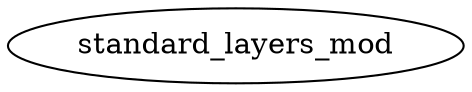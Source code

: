 /* Created by mdot for Matlab */
digraph m2html {

  standard_layers_mod [URL="standard_layers_mod.html"];
  standard_layers_mod [URL="standard_layers_mod.html"];
}